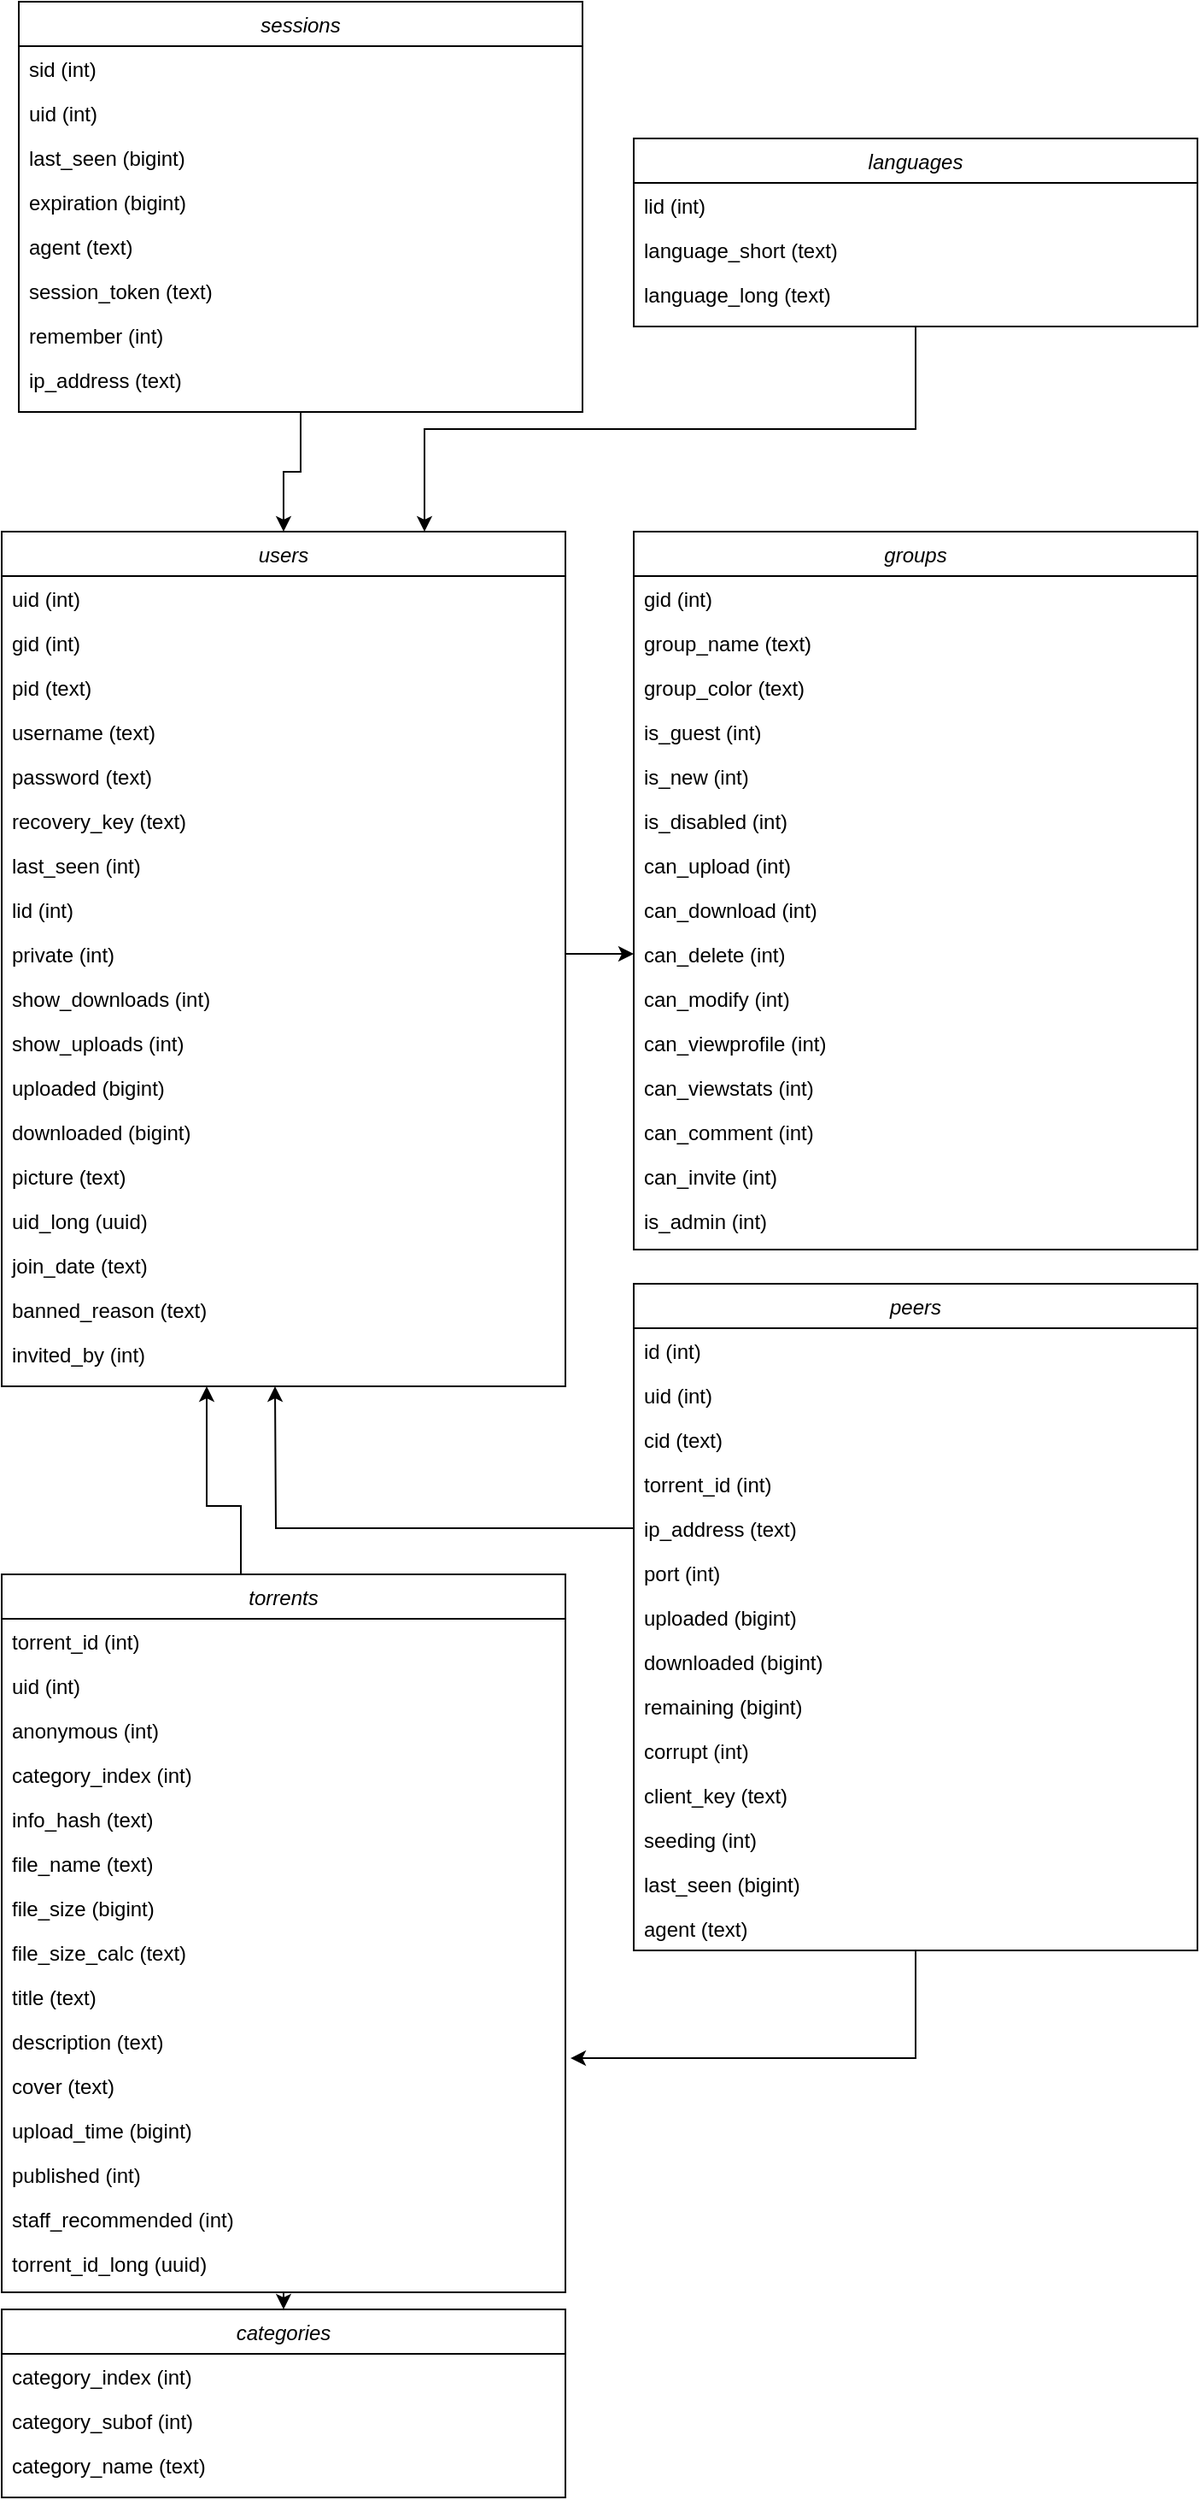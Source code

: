 <mxfile version="21.0.8" type="device"><diagram id="C5RBs43oDa-KdzZeNtuy" name="Page-1"><mxGraphModel dx="1120" dy="1657" grid="1" gridSize="10" guides="1" tooltips="1" connect="1" arrows="1" fold="1" page="1" pageScale="1" pageWidth="827" pageHeight="1169" math="0" shadow="0"><root><mxCell id="WIyWlLk6GJQsqaUBKTNV-0"/><mxCell id="WIyWlLk6GJQsqaUBKTNV-1" parent="WIyWlLk6GJQsqaUBKTNV-0"/><mxCell id="zkfFHV4jXpPFQw0GAbJ--0" value="users" style="swimlane;fontStyle=2;align=center;verticalAlign=top;childLayout=stackLayout;horizontal=1;startSize=26;horizontalStack=0;resizeParent=1;resizeLast=0;collapsible=1;marginBottom=0;rounded=0;shadow=0;strokeWidth=1;" parent="WIyWlLk6GJQsqaUBKTNV-1" vertex="1"><mxGeometry x="40" y="40" width="330" height="500" as="geometry"><mxRectangle x="230" y="140" width="160" height="26" as="alternateBounds"/></mxGeometry></mxCell><mxCell id="zkfFHV4jXpPFQw0GAbJ--1" value="uid (int)" style="text;align=left;verticalAlign=top;spacingLeft=4;spacingRight=4;overflow=hidden;rotatable=0;points=[[0,0.5],[1,0.5]];portConstraint=eastwest;" parent="zkfFHV4jXpPFQw0GAbJ--0" vertex="1"><mxGeometry y="26" width="330" height="26" as="geometry"/></mxCell><mxCell id="zkfFHV4jXpPFQw0GAbJ--2" value="gid (int)" style="text;align=left;verticalAlign=top;spacingLeft=4;spacingRight=4;overflow=hidden;rotatable=0;points=[[0,0.5],[1,0.5]];portConstraint=eastwest;rounded=0;shadow=0;html=0;" parent="zkfFHV4jXpPFQw0GAbJ--0" vertex="1"><mxGeometry y="52" width="330" height="26" as="geometry"/></mxCell><mxCell id="zkfFHV4jXpPFQw0GAbJ--3" value="pid (text)" style="text;align=left;verticalAlign=top;spacingLeft=4;spacingRight=4;overflow=hidden;rotatable=0;points=[[0,0.5],[1,0.5]];portConstraint=eastwest;rounded=0;shadow=0;html=0;" parent="zkfFHV4jXpPFQw0GAbJ--0" vertex="1"><mxGeometry y="78" width="330" height="26" as="geometry"/></mxCell><mxCell id="SfMoC9H2MSU4VZpPLA-y-0" value="username (text)" style="text;align=left;verticalAlign=top;spacingLeft=4;spacingRight=4;overflow=hidden;rotatable=0;points=[[0,0.5],[1,0.5]];portConstraint=eastwest;rounded=0;shadow=0;html=0;" parent="zkfFHV4jXpPFQw0GAbJ--0" vertex="1"><mxGeometry y="104" width="330" height="26" as="geometry"/></mxCell><mxCell id="SfMoC9H2MSU4VZpPLA-y-1" value="password (text)" style="text;align=left;verticalAlign=top;spacingLeft=4;spacingRight=4;overflow=hidden;rotatable=0;points=[[0,0.5],[1,0.5]];portConstraint=eastwest;rounded=0;shadow=0;html=0;" parent="zkfFHV4jXpPFQw0GAbJ--0" vertex="1"><mxGeometry y="130" width="330" height="26" as="geometry"/></mxCell><mxCell id="SfMoC9H2MSU4VZpPLA-y-2" value="recovery_key (text)" style="text;align=left;verticalAlign=top;spacingLeft=4;spacingRight=4;overflow=hidden;rotatable=0;points=[[0,0.5],[1,0.5]];portConstraint=eastwest;rounded=0;shadow=0;html=0;" parent="zkfFHV4jXpPFQw0GAbJ--0" vertex="1"><mxGeometry y="156" width="330" height="26" as="geometry"/></mxCell><mxCell id="SfMoC9H2MSU4VZpPLA-y-4" value="last_seen (int)" style="text;align=left;verticalAlign=top;spacingLeft=4;spacingRight=4;overflow=hidden;rotatable=0;points=[[0,0.5],[1,0.5]];portConstraint=eastwest;rounded=0;shadow=0;html=0;" parent="zkfFHV4jXpPFQw0GAbJ--0" vertex="1"><mxGeometry y="182" width="330" height="26" as="geometry"/></mxCell><mxCell id="SfMoC9H2MSU4VZpPLA-y-5" value="lid (int)" style="text;align=left;verticalAlign=top;spacingLeft=4;spacingRight=4;overflow=hidden;rotatable=0;points=[[0,0.5],[1,0.5]];portConstraint=eastwest;rounded=0;shadow=0;html=0;" parent="zkfFHV4jXpPFQw0GAbJ--0" vertex="1"><mxGeometry y="208" width="330" height="26" as="geometry"/></mxCell><mxCell id="SfMoC9H2MSU4VZpPLA-y-6" value="private (int)" style="text;align=left;verticalAlign=top;spacingLeft=4;spacingRight=4;overflow=hidden;rotatable=0;points=[[0,0.5],[1,0.5]];portConstraint=eastwest;rounded=0;shadow=0;html=0;" parent="zkfFHV4jXpPFQw0GAbJ--0" vertex="1"><mxGeometry y="234" width="330" height="26" as="geometry"/></mxCell><mxCell id="SfMoC9H2MSU4VZpPLA-y-7" value="show_downloads (int)" style="text;align=left;verticalAlign=top;spacingLeft=4;spacingRight=4;overflow=hidden;rotatable=0;points=[[0,0.5],[1,0.5]];portConstraint=eastwest;rounded=0;shadow=0;html=0;" parent="zkfFHV4jXpPFQw0GAbJ--0" vertex="1"><mxGeometry y="260" width="330" height="26" as="geometry"/></mxCell><mxCell id="SfMoC9H2MSU4VZpPLA-y-8" value="show_uploads (int)" style="text;align=left;verticalAlign=top;spacingLeft=4;spacingRight=4;overflow=hidden;rotatable=0;points=[[0,0.5],[1,0.5]];portConstraint=eastwest;rounded=0;shadow=0;html=0;" parent="zkfFHV4jXpPFQw0GAbJ--0" vertex="1"><mxGeometry y="286" width="330" height="26" as="geometry"/></mxCell><mxCell id="SfMoC9H2MSU4VZpPLA-y-9" value="uploaded (bigint)" style="text;align=left;verticalAlign=top;spacingLeft=4;spacingRight=4;overflow=hidden;rotatable=0;points=[[0,0.5],[1,0.5]];portConstraint=eastwest;rounded=0;shadow=0;html=0;" parent="zkfFHV4jXpPFQw0GAbJ--0" vertex="1"><mxGeometry y="312" width="330" height="26" as="geometry"/></mxCell><mxCell id="SfMoC9H2MSU4VZpPLA-y-10" value="downloaded (bigint)" style="text;align=left;verticalAlign=top;spacingLeft=4;spacingRight=4;overflow=hidden;rotatable=0;points=[[0,0.5],[1,0.5]];portConstraint=eastwest;rounded=0;shadow=0;html=0;" parent="zkfFHV4jXpPFQw0GAbJ--0" vertex="1"><mxGeometry y="338" width="330" height="26" as="geometry"/></mxCell><mxCell id="SfMoC9H2MSU4VZpPLA-y-11" value="picture (text)" style="text;align=left;verticalAlign=top;spacingLeft=4;spacingRight=4;overflow=hidden;rotatable=0;points=[[0,0.5],[1,0.5]];portConstraint=eastwest;rounded=0;shadow=0;html=0;" parent="zkfFHV4jXpPFQw0GAbJ--0" vertex="1"><mxGeometry y="364" width="330" height="26" as="geometry"/></mxCell><mxCell id="SfMoC9H2MSU4VZpPLA-y-12" value="uid_long (uuid)" style="text;align=left;verticalAlign=top;spacingLeft=4;spacingRight=4;overflow=hidden;rotatable=0;points=[[0,0.5],[1,0.5]];portConstraint=eastwest;rounded=0;shadow=0;html=0;" parent="zkfFHV4jXpPFQw0GAbJ--0" vertex="1"><mxGeometry y="390" width="330" height="26" as="geometry"/></mxCell><mxCell id="SfMoC9H2MSU4VZpPLA-y-13" value="join_date (text)" style="text;align=left;verticalAlign=top;spacingLeft=4;spacingRight=4;overflow=hidden;rotatable=0;points=[[0,0.5],[1,0.5]];portConstraint=eastwest;rounded=0;shadow=0;html=0;" parent="zkfFHV4jXpPFQw0GAbJ--0" vertex="1"><mxGeometry y="416" width="330" height="26" as="geometry"/></mxCell><mxCell id="SfMoC9H2MSU4VZpPLA-y-14" value="banned_reason (text)" style="text;align=left;verticalAlign=top;spacingLeft=4;spacingRight=4;overflow=hidden;rotatable=0;points=[[0,0.5],[1,0.5]];portConstraint=eastwest;rounded=0;shadow=0;html=0;" parent="zkfFHV4jXpPFQw0GAbJ--0" vertex="1"><mxGeometry y="442" width="330" height="26" as="geometry"/></mxCell><mxCell id="SfMoC9H2MSU4VZpPLA-y-48" value="invited_by (int)" style="text;align=left;verticalAlign=top;spacingLeft=4;spacingRight=4;overflow=hidden;rotatable=0;points=[[0,0.5],[1,0.5]];portConstraint=eastwest;rounded=0;shadow=0;html=0;" parent="zkfFHV4jXpPFQw0GAbJ--0" vertex="1"><mxGeometry y="468" width="330" height="26" as="geometry"/></mxCell><mxCell id="SfMoC9H2MSU4VZpPLA-y-15" value="groups" style="swimlane;fontStyle=2;align=center;verticalAlign=top;childLayout=stackLayout;horizontal=1;startSize=26;horizontalStack=0;resizeParent=1;resizeLast=0;collapsible=1;marginBottom=0;rounded=0;shadow=0;strokeWidth=1;" parent="WIyWlLk6GJQsqaUBKTNV-1" vertex="1"><mxGeometry x="410" y="40" width="330" height="420" as="geometry"><mxRectangle x="230" y="140" width="160" height="26" as="alternateBounds"/></mxGeometry></mxCell><mxCell id="SfMoC9H2MSU4VZpPLA-y-17" value="gid (int)" style="text;align=left;verticalAlign=top;spacingLeft=4;spacingRight=4;overflow=hidden;rotatable=0;points=[[0,0.5],[1,0.5]];portConstraint=eastwest;rounded=0;shadow=0;html=0;" parent="SfMoC9H2MSU4VZpPLA-y-15" vertex="1"><mxGeometry y="26" width="330" height="26" as="geometry"/></mxCell><mxCell id="SfMoC9H2MSU4VZpPLA-y-33" value="group_name (text)" style="text;align=left;verticalAlign=top;spacingLeft=4;spacingRight=4;overflow=hidden;rotatable=0;points=[[0,0.5],[1,0.5]];portConstraint=eastwest;rounded=0;shadow=0;html=0;" parent="SfMoC9H2MSU4VZpPLA-y-15" vertex="1"><mxGeometry y="52" width="330" height="26" as="geometry"/></mxCell><mxCell id="SfMoC9H2MSU4VZpPLA-y-34" value="group_color (text)" style="text;align=left;verticalAlign=top;spacingLeft=4;spacingRight=4;overflow=hidden;rotatable=0;points=[[0,0.5],[1,0.5]];portConstraint=eastwest;rounded=0;shadow=0;html=0;" parent="SfMoC9H2MSU4VZpPLA-y-15" vertex="1"><mxGeometry y="78" width="330" height="26" as="geometry"/></mxCell><mxCell id="SfMoC9H2MSU4VZpPLA-y-35" value="is_guest (int)" style="text;align=left;verticalAlign=top;spacingLeft=4;spacingRight=4;overflow=hidden;rotatable=0;points=[[0,0.5],[1,0.5]];portConstraint=eastwest;rounded=0;shadow=0;html=0;" parent="SfMoC9H2MSU4VZpPLA-y-15" vertex="1"><mxGeometry y="104" width="330" height="26" as="geometry"/></mxCell><mxCell id="SfMoC9H2MSU4VZpPLA-y-36" value="is_new (int)" style="text;align=left;verticalAlign=top;spacingLeft=4;spacingRight=4;overflow=hidden;rotatable=0;points=[[0,0.5],[1,0.5]];portConstraint=eastwest;rounded=0;shadow=0;html=0;" parent="SfMoC9H2MSU4VZpPLA-y-15" vertex="1"><mxGeometry y="130" width="330" height="26" as="geometry"/></mxCell><mxCell id="SfMoC9H2MSU4VZpPLA-y-37" value="is_disabled (int)" style="text;align=left;verticalAlign=top;spacingLeft=4;spacingRight=4;overflow=hidden;rotatable=0;points=[[0,0.5],[1,0.5]];portConstraint=eastwest;rounded=0;shadow=0;html=0;" parent="SfMoC9H2MSU4VZpPLA-y-15" vertex="1"><mxGeometry y="156" width="330" height="26" as="geometry"/></mxCell><mxCell id="SfMoC9H2MSU4VZpPLA-y-38" value="can_upload (int)" style="text;align=left;verticalAlign=top;spacingLeft=4;spacingRight=4;overflow=hidden;rotatable=0;points=[[0,0.5],[1,0.5]];portConstraint=eastwest;rounded=0;shadow=0;html=0;" parent="SfMoC9H2MSU4VZpPLA-y-15" vertex="1"><mxGeometry y="182" width="330" height="26" as="geometry"/></mxCell><mxCell id="SfMoC9H2MSU4VZpPLA-y-39" value="can_download (int)" style="text;align=left;verticalAlign=top;spacingLeft=4;spacingRight=4;overflow=hidden;rotatable=0;points=[[0,0.5],[1,0.5]];portConstraint=eastwest;rounded=0;shadow=0;html=0;" parent="SfMoC9H2MSU4VZpPLA-y-15" vertex="1"><mxGeometry y="208" width="330" height="26" as="geometry"/></mxCell><mxCell id="SfMoC9H2MSU4VZpPLA-y-40" value="can_delete (int)" style="text;align=left;verticalAlign=top;spacingLeft=4;spacingRight=4;overflow=hidden;rotatable=0;points=[[0,0.5],[1,0.5]];portConstraint=eastwest;rounded=0;shadow=0;html=0;" parent="SfMoC9H2MSU4VZpPLA-y-15" vertex="1"><mxGeometry y="234" width="330" height="26" as="geometry"/></mxCell><mxCell id="SfMoC9H2MSU4VZpPLA-y-41" value="can_modify (int)" style="text;align=left;verticalAlign=top;spacingLeft=4;spacingRight=4;overflow=hidden;rotatable=0;points=[[0,0.5],[1,0.5]];portConstraint=eastwest;rounded=0;shadow=0;html=0;" parent="SfMoC9H2MSU4VZpPLA-y-15" vertex="1"><mxGeometry y="260" width="330" height="26" as="geometry"/></mxCell><mxCell id="SfMoC9H2MSU4VZpPLA-y-42" value="can_viewprofile (int)" style="text;align=left;verticalAlign=top;spacingLeft=4;spacingRight=4;overflow=hidden;rotatable=0;points=[[0,0.5],[1,0.5]];portConstraint=eastwest;rounded=0;shadow=0;html=0;" parent="SfMoC9H2MSU4VZpPLA-y-15" vertex="1"><mxGeometry y="286" width="330" height="26" as="geometry"/></mxCell><mxCell id="SfMoC9H2MSU4VZpPLA-y-44" value="can_viewstats (int)" style="text;align=left;verticalAlign=top;spacingLeft=4;spacingRight=4;overflow=hidden;rotatable=0;points=[[0,0.5],[1,0.5]];portConstraint=eastwest;rounded=0;shadow=0;html=0;" parent="SfMoC9H2MSU4VZpPLA-y-15" vertex="1"><mxGeometry y="312" width="330" height="26" as="geometry"/></mxCell><mxCell id="SfMoC9H2MSU4VZpPLA-y-45" value="can_comment (int)" style="text;align=left;verticalAlign=top;spacingLeft=4;spacingRight=4;overflow=hidden;rotatable=0;points=[[0,0.5],[1,0.5]];portConstraint=eastwest;rounded=0;shadow=0;html=0;" parent="SfMoC9H2MSU4VZpPLA-y-15" vertex="1"><mxGeometry y="338" width="330" height="26" as="geometry"/></mxCell><mxCell id="SfMoC9H2MSU4VZpPLA-y-46" value="can_invite (int)" style="text;align=left;verticalAlign=top;spacingLeft=4;spacingRight=4;overflow=hidden;rotatable=0;points=[[0,0.5],[1,0.5]];portConstraint=eastwest;rounded=0;shadow=0;html=0;" parent="SfMoC9H2MSU4VZpPLA-y-15" vertex="1"><mxGeometry y="364" width="330" height="26" as="geometry"/></mxCell><mxCell id="PnoC2BJdZa4i3CbZ5pzd-3" value="is_admin (int)" style="text;align=left;verticalAlign=top;spacingLeft=4;spacingRight=4;overflow=hidden;rotatable=0;points=[[0,0.5],[1,0.5]];portConstraint=eastwest;rounded=0;shadow=0;html=0;" parent="SfMoC9H2MSU4VZpPLA-y-15" vertex="1"><mxGeometry y="390" width="330" height="26" as="geometry"/></mxCell><mxCell id="SfMoC9H2MSU4VZpPLA-y-49" style="edgeStyle=orthogonalEdgeStyle;rounded=0;orthogonalLoop=1;jettySize=auto;html=1;exitX=1;exitY=0.5;exitDx=0;exitDy=0;entryX=0;entryY=0.5;entryDx=0;entryDy=0;" parent="WIyWlLk6GJQsqaUBKTNV-1" source="SfMoC9H2MSU4VZpPLA-y-6" target="SfMoC9H2MSU4VZpPLA-y-40" edge="1"><mxGeometry relative="1" as="geometry"/></mxCell><mxCell id="SfMoC9H2MSU4VZpPLA-y-84" style="edgeStyle=orthogonalEdgeStyle;rounded=0;orthogonalLoop=1;jettySize=auto;html=1;exitX=0.5;exitY=1;exitDx=0;exitDy=0;entryX=1.009;entryY=-0.115;entryDx=0;entryDy=0;entryPerimeter=0;" parent="WIyWlLk6GJQsqaUBKTNV-1" source="SfMoC9H2MSU4VZpPLA-y-51" target="SfMoC9H2MSU4VZpPLA-y-78" edge="1"><mxGeometry relative="1" as="geometry"/></mxCell><mxCell id="SfMoC9H2MSU4VZpPLA-y-51" value="peers" style="swimlane;fontStyle=2;align=center;verticalAlign=top;childLayout=stackLayout;horizontal=1;startSize=26;horizontalStack=0;resizeParent=1;resizeLast=0;collapsible=1;marginBottom=0;rounded=0;shadow=0;strokeWidth=1;" parent="WIyWlLk6GJQsqaUBKTNV-1" vertex="1"><mxGeometry x="410" y="480" width="330" height="390" as="geometry"><mxRectangle x="230" y="140" width="160" height="26" as="alternateBounds"/></mxGeometry></mxCell><mxCell id="SfMoC9H2MSU4VZpPLA-y-52" value="id (int)" style="text;align=left;verticalAlign=top;spacingLeft=4;spacingRight=4;overflow=hidden;rotatable=0;points=[[0,0.5],[1,0.5]];portConstraint=eastwest;rounded=0;shadow=0;html=0;" parent="SfMoC9H2MSU4VZpPLA-y-51" vertex="1"><mxGeometry y="26" width="330" height="26" as="geometry"/></mxCell><mxCell id="SfMoC9H2MSU4VZpPLA-y-53" value="uid (int)" style="text;align=left;verticalAlign=top;spacingLeft=4;spacingRight=4;overflow=hidden;rotatable=0;points=[[0,0.5],[1,0.5]];portConstraint=eastwest;rounded=0;shadow=0;html=0;" parent="SfMoC9H2MSU4VZpPLA-y-51" vertex="1"><mxGeometry y="52" width="330" height="26" as="geometry"/></mxCell><mxCell id="SfMoC9H2MSU4VZpPLA-y-54" value="cid (text)" style="text;align=left;verticalAlign=top;spacingLeft=4;spacingRight=4;overflow=hidden;rotatable=0;points=[[0,0.5],[1,0.5]];portConstraint=eastwest;rounded=0;shadow=0;html=0;" parent="SfMoC9H2MSU4VZpPLA-y-51" vertex="1"><mxGeometry y="78" width="330" height="26" as="geometry"/></mxCell><mxCell id="SfMoC9H2MSU4VZpPLA-y-55" value="torrent_id (int)" style="text;align=left;verticalAlign=top;spacingLeft=4;spacingRight=4;overflow=hidden;rotatable=0;points=[[0,0.5],[1,0.5]];portConstraint=eastwest;rounded=0;shadow=0;html=0;" parent="SfMoC9H2MSU4VZpPLA-y-51" vertex="1"><mxGeometry y="104" width="330" height="26" as="geometry"/></mxCell><mxCell id="SfMoC9H2MSU4VZpPLA-y-56" value="ip_address (text)" style="text;align=left;verticalAlign=top;spacingLeft=4;spacingRight=4;overflow=hidden;rotatable=0;points=[[0,0.5],[1,0.5]];portConstraint=eastwest;rounded=0;shadow=0;html=0;" parent="SfMoC9H2MSU4VZpPLA-y-51" vertex="1"><mxGeometry y="130" width="330" height="26" as="geometry"/></mxCell><mxCell id="SfMoC9H2MSU4VZpPLA-y-57" value="port (int)" style="text;align=left;verticalAlign=top;spacingLeft=4;spacingRight=4;overflow=hidden;rotatable=0;points=[[0,0.5],[1,0.5]];portConstraint=eastwest;rounded=0;shadow=0;html=0;" parent="SfMoC9H2MSU4VZpPLA-y-51" vertex="1"><mxGeometry y="156" width="330" height="26" as="geometry"/></mxCell><mxCell id="SfMoC9H2MSU4VZpPLA-y-58" value="uploaded (bigint)" style="text;align=left;verticalAlign=top;spacingLeft=4;spacingRight=4;overflow=hidden;rotatable=0;points=[[0,0.5],[1,0.5]];portConstraint=eastwest;rounded=0;shadow=0;html=0;" parent="SfMoC9H2MSU4VZpPLA-y-51" vertex="1"><mxGeometry y="182" width="330" height="26" as="geometry"/></mxCell><mxCell id="SfMoC9H2MSU4VZpPLA-y-59" value="downloaded (bigint)" style="text;align=left;verticalAlign=top;spacingLeft=4;spacingRight=4;overflow=hidden;rotatable=0;points=[[0,0.5],[1,0.5]];portConstraint=eastwest;rounded=0;shadow=0;html=0;" parent="SfMoC9H2MSU4VZpPLA-y-51" vertex="1"><mxGeometry y="208" width="330" height="26" as="geometry"/></mxCell><mxCell id="SfMoC9H2MSU4VZpPLA-y-60" value="remaining (bigint)" style="text;align=left;verticalAlign=top;spacingLeft=4;spacingRight=4;overflow=hidden;rotatable=0;points=[[0,0.5],[1,0.5]];portConstraint=eastwest;rounded=0;shadow=0;html=0;" parent="SfMoC9H2MSU4VZpPLA-y-51" vertex="1"><mxGeometry y="234" width="330" height="26" as="geometry"/></mxCell><mxCell id="SfMoC9H2MSU4VZpPLA-y-61" value="corrupt (int)" style="text;align=left;verticalAlign=top;spacingLeft=4;spacingRight=4;overflow=hidden;rotatable=0;points=[[0,0.5],[1,0.5]];portConstraint=eastwest;rounded=0;shadow=0;html=0;" parent="SfMoC9H2MSU4VZpPLA-y-51" vertex="1"><mxGeometry y="260" width="330" height="26" as="geometry"/></mxCell><mxCell id="SfMoC9H2MSU4VZpPLA-y-62" value="client_key (text)" style="text;align=left;verticalAlign=top;spacingLeft=4;spacingRight=4;overflow=hidden;rotatable=0;points=[[0,0.5],[1,0.5]];portConstraint=eastwest;rounded=0;shadow=0;html=0;" parent="SfMoC9H2MSU4VZpPLA-y-51" vertex="1"><mxGeometry y="286" width="330" height="26" as="geometry"/></mxCell><mxCell id="SfMoC9H2MSU4VZpPLA-y-63" value="seeding (int)" style="text;align=left;verticalAlign=top;spacingLeft=4;spacingRight=4;overflow=hidden;rotatable=0;points=[[0,0.5],[1,0.5]];portConstraint=eastwest;rounded=0;shadow=0;html=0;" parent="SfMoC9H2MSU4VZpPLA-y-51" vertex="1"><mxGeometry y="312" width="330" height="26" as="geometry"/></mxCell><mxCell id="SfMoC9H2MSU4VZpPLA-y-64" value="last_seen (bigint)" style="text;align=left;verticalAlign=top;spacingLeft=4;spacingRight=4;overflow=hidden;rotatable=0;points=[[0,0.5],[1,0.5]];portConstraint=eastwest;rounded=0;shadow=0;html=0;" parent="SfMoC9H2MSU4VZpPLA-y-51" vertex="1"><mxGeometry y="338" width="330" height="26" as="geometry"/></mxCell><mxCell id="SfMoC9H2MSU4VZpPLA-y-65" value="agent (text)" style="text;align=left;verticalAlign=top;spacingLeft=4;spacingRight=4;overflow=hidden;rotatable=0;points=[[0,0.5],[1,0.5]];portConstraint=eastwest;rounded=0;shadow=0;html=0;" parent="SfMoC9H2MSU4VZpPLA-y-51" vertex="1"><mxGeometry y="364" width="330" height="26" as="geometry"/></mxCell><mxCell id="SfMoC9H2MSU4VZpPLA-y-66" style="edgeStyle=orthogonalEdgeStyle;rounded=0;orthogonalLoop=1;jettySize=auto;html=1;exitX=0;exitY=0.5;exitDx=0;exitDy=0;" parent="WIyWlLk6GJQsqaUBKTNV-1" source="SfMoC9H2MSU4VZpPLA-y-56" edge="1"><mxGeometry relative="1" as="geometry"><mxPoint x="200" y="540" as="targetPoint"/></mxGeometry></mxCell><mxCell id="SfMoC9H2MSU4VZpPLA-y-85" style="edgeStyle=orthogonalEdgeStyle;rounded=0;orthogonalLoop=1;jettySize=auto;html=1;exitX=0.5;exitY=0;exitDx=0;exitDy=0;" parent="WIyWlLk6GJQsqaUBKTNV-1" source="SfMoC9H2MSU4VZpPLA-y-67" edge="1"><mxGeometry relative="1" as="geometry"><mxPoint x="160" y="540" as="targetPoint"/><Array as="points"><mxPoint x="180" y="650"/><mxPoint x="180" y="610"/><mxPoint x="160" y="610"/></Array></mxGeometry></mxCell><mxCell id="wmzCIy7EBSpWxx1-zJNC-15" style="edgeStyle=orthogonalEdgeStyle;rounded=0;orthogonalLoop=1;jettySize=auto;html=1;exitX=0.5;exitY=1;exitDx=0;exitDy=0;entryX=0.5;entryY=0;entryDx=0;entryDy=0;" parent="WIyWlLk6GJQsqaUBKTNV-1" source="SfMoC9H2MSU4VZpPLA-y-67" target="wmzCIy7EBSpWxx1-zJNC-0" edge="1"><mxGeometry relative="1" as="geometry"/></mxCell><mxCell id="SfMoC9H2MSU4VZpPLA-y-67" value="torrents" style="swimlane;fontStyle=2;align=center;verticalAlign=top;childLayout=stackLayout;horizontal=1;startSize=26;horizontalStack=0;resizeParent=1;resizeLast=0;collapsible=1;marginBottom=0;rounded=0;shadow=0;strokeWidth=1;" parent="WIyWlLk6GJQsqaUBKTNV-1" vertex="1"><mxGeometry x="40" y="650" width="330" height="420" as="geometry"><mxRectangle x="230" y="140" width="160" height="26" as="alternateBounds"/></mxGeometry></mxCell><mxCell id="SfMoC9H2MSU4VZpPLA-y-68" value="torrent_id (int)" style="text;align=left;verticalAlign=top;spacingLeft=4;spacingRight=4;overflow=hidden;rotatable=0;points=[[0,0.5],[1,0.5]];portConstraint=eastwest;rounded=0;shadow=0;html=0;" parent="SfMoC9H2MSU4VZpPLA-y-67" vertex="1"><mxGeometry y="26" width="330" height="26" as="geometry"/></mxCell><mxCell id="SfMoC9H2MSU4VZpPLA-y-69" value="uid (int)" style="text;align=left;verticalAlign=top;spacingLeft=4;spacingRight=4;overflow=hidden;rotatable=0;points=[[0,0.5],[1,0.5]];portConstraint=eastwest;rounded=0;shadow=0;html=0;" parent="SfMoC9H2MSU4VZpPLA-y-67" vertex="1"><mxGeometry y="52" width="330" height="26" as="geometry"/></mxCell><mxCell id="SfMoC9H2MSU4VZpPLA-y-70" value="anonymous (int)" style="text;align=left;verticalAlign=top;spacingLeft=4;spacingRight=4;overflow=hidden;rotatable=0;points=[[0,0.5],[1,0.5]];portConstraint=eastwest;rounded=0;shadow=0;html=0;" parent="SfMoC9H2MSU4VZpPLA-y-67" vertex="1"><mxGeometry y="78" width="330" height="26" as="geometry"/></mxCell><mxCell id="SfMoC9H2MSU4VZpPLA-y-71" value="category_index (int)" style="text;align=left;verticalAlign=top;spacingLeft=4;spacingRight=4;overflow=hidden;rotatable=0;points=[[0,0.5],[1,0.5]];portConstraint=eastwest;rounded=0;shadow=0;html=0;" parent="SfMoC9H2MSU4VZpPLA-y-67" vertex="1"><mxGeometry y="104" width="330" height="26" as="geometry"/></mxCell><mxCell id="SfMoC9H2MSU4VZpPLA-y-72" value="info_hash (text)" style="text;align=left;verticalAlign=top;spacingLeft=4;spacingRight=4;overflow=hidden;rotatable=0;points=[[0,0.5],[1,0.5]];portConstraint=eastwest;rounded=0;shadow=0;html=0;" parent="SfMoC9H2MSU4VZpPLA-y-67" vertex="1"><mxGeometry y="130" width="330" height="26" as="geometry"/></mxCell><mxCell id="SfMoC9H2MSU4VZpPLA-y-73" value="file_name (text)" style="text;align=left;verticalAlign=top;spacingLeft=4;spacingRight=4;overflow=hidden;rotatable=0;points=[[0,0.5],[1,0.5]];portConstraint=eastwest;rounded=0;shadow=0;html=0;" parent="SfMoC9H2MSU4VZpPLA-y-67" vertex="1"><mxGeometry y="156" width="330" height="26" as="geometry"/></mxCell><mxCell id="SfMoC9H2MSU4VZpPLA-y-74" value="file_size (bigint)" style="text;align=left;verticalAlign=top;spacingLeft=4;spacingRight=4;overflow=hidden;rotatable=0;points=[[0,0.5],[1,0.5]];portConstraint=eastwest;rounded=0;shadow=0;html=0;" parent="SfMoC9H2MSU4VZpPLA-y-67" vertex="1"><mxGeometry y="182" width="330" height="26" as="geometry"/></mxCell><mxCell id="SfMoC9H2MSU4VZpPLA-y-75" value="file_size_calc (text)" style="text;align=left;verticalAlign=top;spacingLeft=4;spacingRight=4;overflow=hidden;rotatable=0;points=[[0,0.5],[1,0.5]];portConstraint=eastwest;rounded=0;shadow=0;html=0;" parent="SfMoC9H2MSU4VZpPLA-y-67" vertex="1"><mxGeometry y="208" width="330" height="26" as="geometry"/></mxCell><mxCell id="SfMoC9H2MSU4VZpPLA-y-76" value="title (text)" style="text;align=left;verticalAlign=top;spacingLeft=4;spacingRight=4;overflow=hidden;rotatable=0;points=[[0,0.5],[1,0.5]];portConstraint=eastwest;rounded=0;shadow=0;html=0;" parent="SfMoC9H2MSU4VZpPLA-y-67" vertex="1"><mxGeometry y="234" width="330" height="26" as="geometry"/></mxCell><mxCell id="SfMoC9H2MSU4VZpPLA-y-77" value="description (text)" style="text;align=left;verticalAlign=top;spacingLeft=4;spacingRight=4;overflow=hidden;rotatable=0;points=[[0,0.5],[1,0.5]];portConstraint=eastwest;rounded=0;shadow=0;html=0;" parent="SfMoC9H2MSU4VZpPLA-y-67" vertex="1"><mxGeometry y="260" width="330" height="26" as="geometry"/></mxCell><mxCell id="SfMoC9H2MSU4VZpPLA-y-78" value="cover (text)" style="text;align=left;verticalAlign=top;spacingLeft=4;spacingRight=4;overflow=hidden;rotatable=0;points=[[0,0.5],[1,0.5]];portConstraint=eastwest;rounded=0;shadow=0;html=0;" parent="SfMoC9H2MSU4VZpPLA-y-67" vertex="1"><mxGeometry y="286" width="330" height="26" as="geometry"/></mxCell><mxCell id="SfMoC9H2MSU4VZpPLA-y-79" value="upload_time (bigint)" style="text;align=left;verticalAlign=top;spacingLeft=4;spacingRight=4;overflow=hidden;rotatable=0;points=[[0,0.5],[1,0.5]];portConstraint=eastwest;rounded=0;shadow=0;html=0;" parent="SfMoC9H2MSU4VZpPLA-y-67" vertex="1"><mxGeometry y="312" width="330" height="26" as="geometry"/></mxCell><mxCell id="SfMoC9H2MSU4VZpPLA-y-80" value="published (int)" style="text;align=left;verticalAlign=top;spacingLeft=4;spacingRight=4;overflow=hidden;rotatable=0;points=[[0,0.5],[1,0.5]];portConstraint=eastwest;rounded=0;shadow=0;html=0;" parent="SfMoC9H2MSU4VZpPLA-y-67" vertex="1"><mxGeometry y="338" width="330" height="26" as="geometry"/></mxCell><mxCell id="SfMoC9H2MSU4VZpPLA-y-81" value="staff_recommended (int)" style="text;align=left;verticalAlign=top;spacingLeft=4;spacingRight=4;overflow=hidden;rotatable=0;points=[[0,0.5],[1,0.5]];portConstraint=eastwest;rounded=0;shadow=0;html=0;" parent="SfMoC9H2MSU4VZpPLA-y-67" vertex="1"><mxGeometry y="364" width="330" height="26" as="geometry"/></mxCell><mxCell id="fmjzob-yk59LNjSenwAf-0" value="torrent_id_long (uuid)" style="text;align=left;verticalAlign=top;spacingLeft=4;spacingRight=4;overflow=hidden;rotatable=0;points=[[0,0.5],[1,0.5]];portConstraint=eastwest;rounded=0;shadow=0;html=0;" vertex="1" parent="SfMoC9H2MSU4VZpPLA-y-67"><mxGeometry y="390" width="330" height="26" as="geometry"/></mxCell><mxCell id="opdRylgzdWipIcteTG25-20" style="edgeStyle=orthogonalEdgeStyle;rounded=0;orthogonalLoop=1;jettySize=auto;html=1;entryX=0.5;entryY=0;entryDx=0;entryDy=0;" parent="WIyWlLk6GJQsqaUBKTNV-1" source="opdRylgzdWipIcteTG25-0" target="zkfFHV4jXpPFQw0GAbJ--0" edge="1"><mxGeometry relative="1" as="geometry"/></mxCell><mxCell id="opdRylgzdWipIcteTG25-0" value="sessions" style="swimlane;fontStyle=2;align=center;verticalAlign=top;childLayout=stackLayout;horizontal=1;startSize=26;horizontalStack=0;resizeParent=1;resizeLast=0;collapsible=1;marginBottom=0;rounded=0;shadow=0;strokeWidth=1;" parent="WIyWlLk6GJQsqaUBKTNV-1" vertex="1"><mxGeometry x="50" y="-270" width="330" height="240" as="geometry"><mxRectangle x="230" y="140" width="160" height="26" as="alternateBounds"/></mxGeometry></mxCell><mxCell id="opdRylgzdWipIcteTG25-1" value="sid (int)" style="text;align=left;verticalAlign=top;spacingLeft=4;spacingRight=4;overflow=hidden;rotatable=0;points=[[0,0.5],[1,0.5]];portConstraint=eastwest;" parent="opdRylgzdWipIcteTG25-0" vertex="1"><mxGeometry y="26" width="330" height="26" as="geometry"/></mxCell><mxCell id="opdRylgzdWipIcteTG25-2" value="uid (int)" style="text;align=left;verticalAlign=top;spacingLeft=4;spacingRight=4;overflow=hidden;rotatable=0;points=[[0,0.5],[1,0.5]];portConstraint=eastwest;rounded=0;shadow=0;html=0;" parent="opdRylgzdWipIcteTG25-0" vertex="1"><mxGeometry y="52" width="330" height="26" as="geometry"/></mxCell><mxCell id="opdRylgzdWipIcteTG25-3" value="last_seen (bigint)" style="text;align=left;verticalAlign=top;spacingLeft=4;spacingRight=4;overflow=hidden;rotatable=0;points=[[0,0.5],[1,0.5]];portConstraint=eastwest;rounded=0;shadow=0;html=0;" parent="opdRylgzdWipIcteTG25-0" vertex="1"><mxGeometry y="78" width="330" height="26" as="geometry"/></mxCell><mxCell id="opdRylgzdWipIcteTG25-4" value="expiration (bigint)" style="text;align=left;verticalAlign=top;spacingLeft=4;spacingRight=4;overflow=hidden;rotatable=0;points=[[0,0.5],[1,0.5]];portConstraint=eastwest;rounded=0;shadow=0;html=0;" parent="opdRylgzdWipIcteTG25-0" vertex="1"><mxGeometry y="104" width="330" height="26" as="geometry"/></mxCell><mxCell id="opdRylgzdWipIcteTG25-19" value="agent (text)" style="text;align=left;verticalAlign=top;spacingLeft=4;spacingRight=4;overflow=hidden;rotatable=0;points=[[0,0.5],[1,0.5]];portConstraint=eastwest;rounded=0;shadow=0;html=0;" parent="opdRylgzdWipIcteTG25-0" vertex="1"><mxGeometry y="130" width="330" height="26" as="geometry"/></mxCell><mxCell id="PnoC2BJdZa4i3CbZ5pzd-0" value="session_token (text)" style="text;align=left;verticalAlign=top;spacingLeft=4;spacingRight=4;overflow=hidden;rotatable=0;points=[[0,0.5],[1,0.5]];portConstraint=eastwest;rounded=0;shadow=0;html=0;" parent="opdRylgzdWipIcteTG25-0" vertex="1"><mxGeometry y="156" width="330" height="26" as="geometry"/></mxCell><mxCell id="PnoC2BJdZa4i3CbZ5pzd-1" value="remember (int)" style="text;align=left;verticalAlign=top;spacingLeft=4;spacingRight=4;overflow=hidden;rotatable=0;points=[[0,0.5],[1,0.5]];portConstraint=eastwest;rounded=0;shadow=0;html=0;" parent="opdRylgzdWipIcteTG25-0" vertex="1"><mxGeometry y="182" width="330" height="26" as="geometry"/></mxCell><mxCell id="PnoC2BJdZa4i3CbZ5pzd-2" value="ip_address (text)" style="text;align=left;verticalAlign=top;spacingLeft=4;spacingRight=4;overflow=hidden;rotatable=0;points=[[0,0.5],[1,0.5]];portConstraint=eastwest;rounded=0;shadow=0;html=0;" parent="opdRylgzdWipIcteTG25-0" vertex="1"><mxGeometry y="208" width="330" height="26" as="geometry"/></mxCell><mxCell id="8QYF4sFf4EaJC6h5gwtL-6" style="edgeStyle=orthogonalEdgeStyle;rounded=0;orthogonalLoop=1;jettySize=auto;html=1;exitX=0.5;exitY=1;exitDx=0;exitDy=0;entryX=0.75;entryY=0;entryDx=0;entryDy=0;" parent="WIyWlLk6GJQsqaUBKTNV-1" source="8QYF4sFf4EaJC6h5gwtL-0" target="zkfFHV4jXpPFQw0GAbJ--0" edge="1"><mxGeometry relative="1" as="geometry"/></mxCell><mxCell id="8QYF4sFf4EaJC6h5gwtL-0" value="languages" style="swimlane;fontStyle=2;align=center;verticalAlign=top;childLayout=stackLayout;horizontal=1;startSize=26;horizontalStack=0;resizeParent=1;resizeLast=0;collapsible=1;marginBottom=0;rounded=0;shadow=0;strokeWidth=1;" parent="WIyWlLk6GJQsqaUBKTNV-1" vertex="1"><mxGeometry x="410" y="-190" width="330" height="110" as="geometry"><mxRectangle x="230" y="140" width="160" height="26" as="alternateBounds"/></mxGeometry></mxCell><mxCell id="8QYF4sFf4EaJC6h5gwtL-1" value="lid (int)" style="text;align=left;verticalAlign=top;spacingLeft=4;spacingRight=4;overflow=hidden;rotatable=0;points=[[0,0.5],[1,0.5]];portConstraint=eastwest;" parent="8QYF4sFf4EaJC6h5gwtL-0" vertex="1"><mxGeometry y="26" width="330" height="26" as="geometry"/></mxCell><mxCell id="8QYF4sFf4EaJC6h5gwtL-2" value="language_short (text)" style="text;align=left;verticalAlign=top;spacingLeft=4;spacingRight=4;overflow=hidden;rotatable=0;points=[[0,0.5],[1,0.5]];portConstraint=eastwest;rounded=0;shadow=0;html=0;" parent="8QYF4sFf4EaJC6h5gwtL-0" vertex="1"><mxGeometry y="52" width="330" height="26" as="geometry"/></mxCell><mxCell id="8QYF4sFf4EaJC6h5gwtL-3" value="language_long (text)" style="text;align=left;verticalAlign=top;spacingLeft=4;spacingRight=4;overflow=hidden;rotatable=0;points=[[0,0.5],[1,0.5]];portConstraint=eastwest;rounded=0;shadow=0;html=0;" parent="8QYF4sFf4EaJC6h5gwtL-0" vertex="1"><mxGeometry y="78" width="330" height="26" as="geometry"/></mxCell><mxCell id="wmzCIy7EBSpWxx1-zJNC-0" value="categories" style="swimlane;fontStyle=2;align=center;verticalAlign=top;childLayout=stackLayout;horizontal=1;startSize=26;horizontalStack=0;resizeParent=1;resizeLast=0;collapsible=1;marginBottom=0;rounded=0;shadow=0;strokeWidth=1;" parent="WIyWlLk6GJQsqaUBKTNV-1" vertex="1"><mxGeometry x="40" y="1080" width="330" height="110" as="geometry"><mxRectangle x="230" y="140" width="160" height="26" as="alternateBounds"/></mxGeometry></mxCell><mxCell id="wmzCIy7EBSpWxx1-zJNC-1" value="category_index (int)" style="text;align=left;verticalAlign=top;spacingLeft=4;spacingRight=4;overflow=hidden;rotatable=0;points=[[0,0.5],[1,0.5]];portConstraint=eastwest;rounded=0;shadow=0;html=0;" parent="wmzCIy7EBSpWxx1-zJNC-0" vertex="1"><mxGeometry y="26" width="330" height="26" as="geometry"/></mxCell><mxCell id="wmzCIy7EBSpWxx1-zJNC-2" value="category_subof (int)" style="text;align=left;verticalAlign=top;spacingLeft=4;spacingRight=4;overflow=hidden;rotatable=0;points=[[0,0.5],[1,0.5]];portConstraint=eastwest;rounded=0;shadow=0;html=0;" parent="wmzCIy7EBSpWxx1-zJNC-0" vertex="1"><mxGeometry y="52" width="330" height="26" as="geometry"/></mxCell><mxCell id="wmzCIy7EBSpWxx1-zJNC-3" value="category_name (text)" style="text;align=left;verticalAlign=top;spacingLeft=4;spacingRight=4;overflow=hidden;rotatable=0;points=[[0,0.5],[1,0.5]];portConstraint=eastwest;rounded=0;shadow=0;html=0;" parent="wmzCIy7EBSpWxx1-zJNC-0" vertex="1"><mxGeometry y="78" width="330" height="26" as="geometry"/></mxCell></root></mxGraphModel></diagram></mxfile>